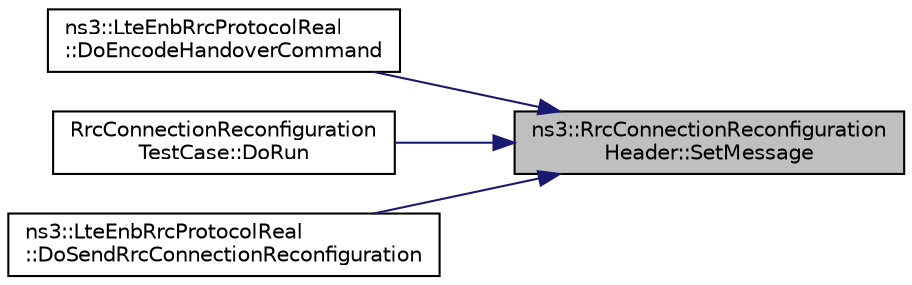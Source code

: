 digraph "ns3::RrcConnectionReconfigurationHeader::SetMessage"
{
 // LATEX_PDF_SIZE
  edge [fontname="Helvetica",fontsize="10",labelfontname="Helvetica",labelfontsize="10"];
  node [fontname="Helvetica",fontsize="10",shape=record];
  rankdir="RL";
  Node1 [label="ns3::RrcConnectionReconfiguration\lHeader::SetMessage",height=0.2,width=0.4,color="black", fillcolor="grey75", style="filled", fontcolor="black",tooltip="Receives a RrcConnectionReconfiguration IE and stores the contents into the class attributes."];
  Node1 -> Node2 [dir="back",color="midnightblue",fontsize="10",style="solid",fontname="Helvetica"];
  Node2 [label="ns3::LteEnbRrcProtocolReal\l::DoEncodeHandoverCommand",height=0.2,width=0.4,color="black", fillcolor="white", style="filled",URL="$classns3_1_1_lte_enb_rrc_protocol_real.html#a94a7341d7b0af2399ceb99a9af8ff9e6",tooltip="Encode handover command function."];
  Node1 -> Node3 [dir="back",color="midnightblue",fontsize="10",style="solid",fontname="Helvetica"];
  Node3 [label="RrcConnectionReconfiguration\lTestCase::DoRun",height=0.2,width=0.4,color="black", fillcolor="white", style="filled",URL="$class_rrc_connection_reconfiguration_test_case.html#a2b89d71bea1fac367654a314ffb228a8",tooltip="Implementation to actually run this TestCase."];
  Node1 -> Node4 [dir="back",color="midnightblue",fontsize="10",style="solid",fontname="Helvetica"];
  Node4 [label="ns3::LteEnbRrcProtocolReal\l::DoSendRrcConnectionReconfiguration",height=0.2,width=0.4,color="black", fillcolor="white", style="filled",URL="$classns3_1_1_lte_enb_rrc_protocol_real.html#aec373be54ef63968502a959bf69386e4",tooltip="Send RRC connection reconfiguration function."];
}
